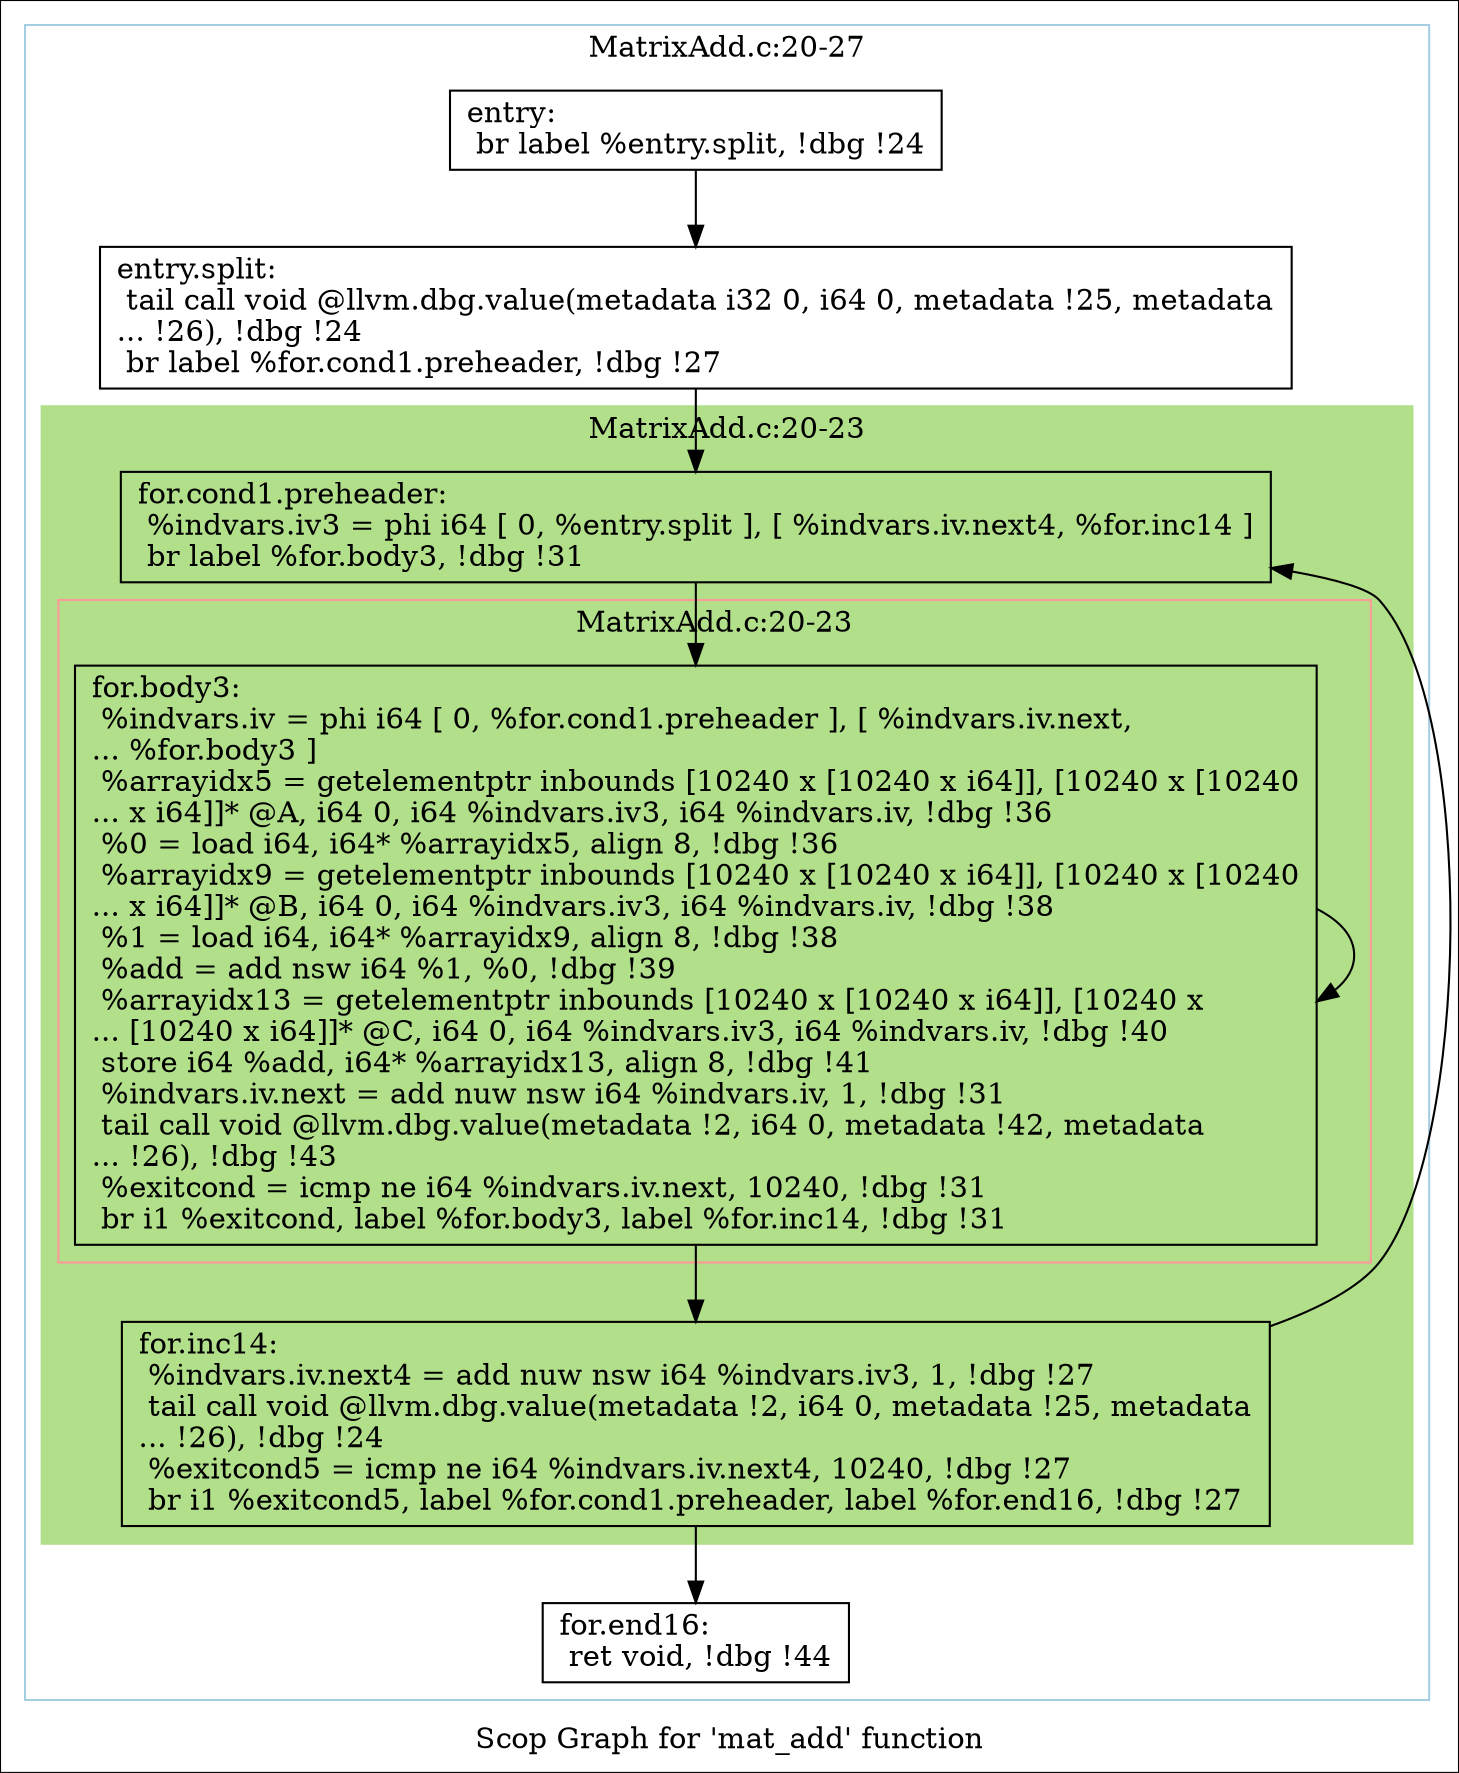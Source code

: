digraph "Scop Graph for 'mat_add' function" {
	label="Scop Graph for 'mat_add' function";

	Node0x4ec0500 [shape=record,label="{entry:\l  br label %entry.split, !dbg !24\l}"];
	Node0x4ec0500 -> Node0x4ea35c0;
	Node0x4ea35c0 [shape=record,label="{entry.split:                                      \l  tail call void @llvm.dbg.value(metadata i32 0, i64 0, metadata !25, metadata\l... !26), !dbg !24\l  br label %for.cond1.preheader, !dbg !27\l}"];
	Node0x4ea35c0 -> Node0x4e9ff90;
	Node0x4e9ff90 [shape=record,label="{for.cond1.preheader:                              \l  %indvars.iv3 = phi i64 [ 0, %entry.split ], [ %indvars.iv.next4, %for.inc14 ]\l  br label %for.body3, !dbg !31\l}"];
	Node0x4e9ff90 -> Node0x4ea3540;
	Node0x4ea3540 [shape=record,label="{for.body3:                                        \l  %indvars.iv = phi i64 [ 0, %for.cond1.preheader ], [ %indvars.iv.next,\l... %for.body3 ]\l  %arrayidx5 = getelementptr inbounds [10240 x [10240 x i64]], [10240 x [10240\l... x i64]]* @A, i64 0, i64 %indvars.iv3, i64 %indvars.iv, !dbg !36\l  %0 = load i64, i64* %arrayidx5, align 8, !dbg !36\l  %arrayidx9 = getelementptr inbounds [10240 x [10240 x i64]], [10240 x [10240\l... x i64]]* @B, i64 0, i64 %indvars.iv3, i64 %indvars.iv, !dbg !38\l  %1 = load i64, i64* %arrayidx9, align 8, !dbg !38\l  %add = add nsw i64 %1, %0, !dbg !39\l  %arrayidx13 = getelementptr inbounds [10240 x [10240 x i64]], [10240 x\l... [10240 x i64]]* @C, i64 0, i64 %indvars.iv3, i64 %indvars.iv, !dbg !40\l  store i64 %add, i64* %arrayidx13, align 8, !dbg !41\l  %indvars.iv.next = add nuw nsw i64 %indvars.iv, 1, !dbg !31\l  tail call void @llvm.dbg.value(metadata !2, i64 0, metadata !42, metadata\l... !26), !dbg !43\l  %exitcond = icmp ne i64 %indvars.iv.next, 10240, !dbg !31\l  br i1 %exitcond, label %for.body3, label %for.inc14, !dbg !31\l}"];
	Node0x4ea3540 -> Node0x4ea3540[constraint=false];
	Node0x4ea3540 -> Node0x4ea35a0;
	Node0x4ea35a0 [shape=record,label="{for.inc14:                                        \l  %indvars.iv.next4 = add nuw nsw i64 %indvars.iv3, 1, !dbg !27\l  tail call void @llvm.dbg.value(metadata !2, i64 0, metadata !25, metadata\l... !26), !dbg !24\l  %exitcond5 = icmp ne i64 %indvars.iv.next4, 10240, !dbg !27\l  br i1 %exitcond5, label %for.cond1.preheader, label %for.end16, !dbg !27\l}"];
	Node0x4ea35a0 -> Node0x4e9ff90[constraint=false];
	Node0x4ea35a0 -> Node0x4ea6030;
	Node0x4ea6030 [shape=record,label="{for.end16:                                        \l  ret void, !dbg !44\l}"];
	colorscheme = "paired12"
        subgraph cluster_0x4e9b480 {
          label = "MatrixAdd.c:20-27
";
          style = solid;
          color = 1
          subgraph cluster_0x4e9f150 {
            label = "MatrixAdd.c:20-23
";
            style = filled;
            color = 3            subgraph cluster_0x4e9f0d0 {
              label = "MatrixAdd.c:20-23
";
              style = solid;
              color = 5
              Node0x4ea3540;
            }
            Node0x4e9ff90;
            Node0x4ea35a0;
          }
          Node0x4ec0500;
          Node0x4ea35c0;
          Node0x4ea6030;
        }
}
